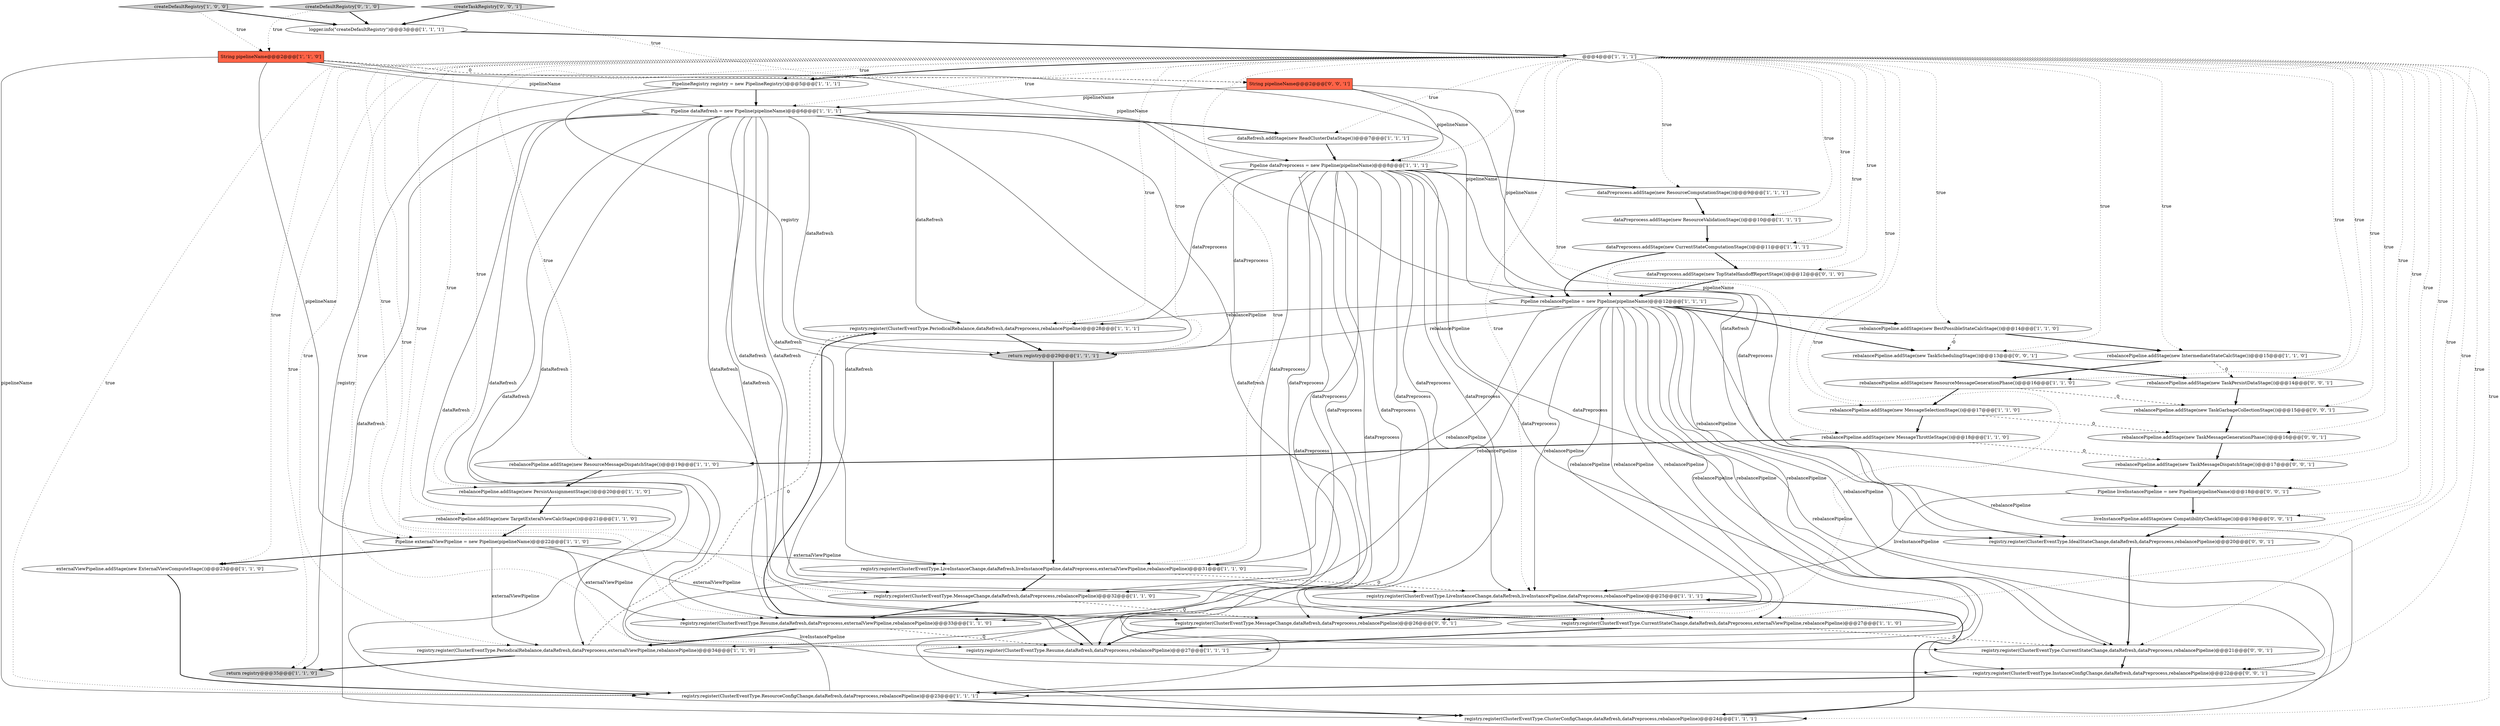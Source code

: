 digraph {
16 [style = filled, label = "dataRefresh.addStage(new ReadClusterDataStage())@@@7@@@['1', '1', '1']", fillcolor = white, shape = ellipse image = "AAA0AAABBB1BBB"];
0 [style = filled, label = "PipelineRegistry registry = new PipelineRegistry()@@@5@@@['1', '1', '1']", fillcolor = white, shape = ellipse image = "AAA0AAABBB1BBB"];
30 [style = filled, label = "rebalancePipeline.addStage(new ResourceMessageGenerationPhase())@@@16@@@['1', '1', '0']", fillcolor = white, shape = ellipse image = "AAA0AAABBB1BBB"];
14 [style = filled, label = "@@@4@@@['1', '1', '1']", fillcolor = white, shape = diamond image = "AAA0AAABBB1BBB"];
35 [style = filled, label = "dataPreprocess.addStage(new TopStateHandoffReportStage())@@@12@@@['0', '1', '0']", fillcolor = white, shape = ellipse image = "AAA1AAABBB2BBB"];
9 [style = filled, label = "logger.info(\"createDefaultRegistry\")@@@3@@@['1', '1', '1']", fillcolor = white, shape = ellipse image = "AAA0AAABBB1BBB"];
38 [style = filled, label = "liveInstancePipeline.addStage(new CompatibilityCheckStage())@@@19@@@['0', '0', '1']", fillcolor = white, shape = ellipse image = "AAA0AAABBB3BBB"];
12 [style = filled, label = "Pipeline rebalancePipeline = new Pipeline(pipelineName)@@@12@@@['1', '1', '1']", fillcolor = white, shape = ellipse image = "AAA0AAABBB1BBB"];
46 [style = filled, label = "Pipeline liveInstancePipeline = new Pipeline(pipelineName)@@@18@@@['0', '0', '1']", fillcolor = white, shape = ellipse image = "AAA0AAABBB3BBB"];
6 [style = filled, label = "registry.register(ClusterEventType.PeriodicalRebalance,dataRefresh,dataPreprocess,rebalancePipeline)@@@28@@@['1', '1', '1']", fillcolor = white, shape = ellipse image = "AAA0AAABBB1BBB"];
43 [style = filled, label = "rebalancePipeline.addStage(new TaskMessageGenerationPhase())@@@16@@@['0', '0', '1']", fillcolor = white, shape = ellipse image = "AAA0AAABBB3BBB"];
32 [style = filled, label = "registry.register(ClusterEventType.ResourceConfigChange,dataRefresh,dataPreprocess,rebalancePipeline)@@@23@@@['1', '1', '1']", fillcolor = white, shape = ellipse image = "AAA0AAABBB1BBB"];
40 [style = filled, label = "registry.register(ClusterEventType.InstanceConfigChange,dataRefresh,dataPreprocess,rebalancePipeline)@@@22@@@['0', '0', '1']", fillcolor = white, shape = ellipse image = "AAA0AAABBB3BBB"];
20 [style = filled, label = "registry.register(ClusterEventType.CurrentStateChange,dataRefresh,dataPreprocess,externalViewPipeline,rebalancePipeline)@@@27@@@['1', '1', '0']", fillcolor = white, shape = ellipse image = "AAA0AAABBB1BBB"];
33 [style = filled, label = "rebalancePipeline.addStage(new TargetExteralViewCalcStage())@@@21@@@['1', '1', '0']", fillcolor = white, shape = ellipse image = "AAA0AAABBB1BBB"];
22 [style = filled, label = "Pipeline externalViewPipeline = new Pipeline(pipelineName)@@@22@@@['1', '1', '0']", fillcolor = white, shape = ellipse image = "AAA0AAABBB1BBB"];
29 [style = filled, label = "dataPreprocess.addStage(new CurrentStateComputationStage())@@@11@@@['1', '1', '1']", fillcolor = white, shape = ellipse image = "AAA0AAABBB1BBB"];
25 [style = filled, label = "rebalancePipeline.addStage(new IntermediateStateCalcStage())@@@15@@@['1', '1', '0']", fillcolor = white, shape = ellipse image = "AAA0AAABBB1BBB"];
8 [style = filled, label = "Pipeline dataPreprocess = new Pipeline(pipelineName)@@@8@@@['1', '1', '1']", fillcolor = white, shape = ellipse image = "AAA0AAABBB1BBB"];
13 [style = filled, label = "rebalancePipeline.addStage(new ResourceMessageDispatchStage())@@@19@@@['1', '1', '0']", fillcolor = white, shape = ellipse image = "AAA0AAABBB1BBB"];
15 [style = filled, label = "registry.register(ClusterEventType.Resume,dataRefresh,dataPreprocess,externalViewPipeline,rebalancePipeline)@@@33@@@['1', '1', '0']", fillcolor = white, shape = ellipse image = "AAA0AAABBB1BBB"];
27 [style = filled, label = "registry.register(ClusterEventType.PeriodicalRebalance,dataRefresh,dataPreprocess,externalViewPipeline,rebalancePipeline)@@@34@@@['1', '1', '0']", fillcolor = white, shape = ellipse image = "AAA0AAABBB1BBB"];
24 [style = filled, label = "externalViewPipeline.addStage(new ExternalViewComputeStage())@@@23@@@['1', '1', '0']", fillcolor = white, shape = ellipse image = "AAA0AAABBB1BBB"];
37 [style = filled, label = "registry.register(ClusterEventType.MessageChange,dataRefresh,dataPreprocess,rebalancePipeline)@@@26@@@['0', '0', '1']", fillcolor = white, shape = ellipse image = "AAA0AAABBB3BBB"];
34 [style = filled, label = "createDefaultRegistry['0', '1', '0']", fillcolor = lightgray, shape = diamond image = "AAA0AAABBB2BBB"];
19 [style = filled, label = "rebalancePipeline.addStage(new MessageSelectionStage())@@@17@@@['1', '1', '0']", fillcolor = white, shape = ellipse image = "AAA0AAABBB1BBB"];
5 [style = filled, label = "return registry@@@29@@@['1', '1', '1']", fillcolor = lightgray, shape = ellipse image = "AAA0AAABBB1BBB"];
4 [style = filled, label = "String pipelineName@@@2@@@['1', '1', '0']", fillcolor = tomato, shape = box image = "AAA0AAABBB1BBB"];
11 [style = filled, label = "rebalancePipeline.addStage(new BestPossibleStateCalcStage())@@@14@@@['1', '1', '0']", fillcolor = white, shape = ellipse image = "AAA0AAABBB1BBB"];
41 [style = filled, label = "rebalancePipeline.addStage(new TaskSchedulingStage())@@@13@@@['0', '0', '1']", fillcolor = white, shape = ellipse image = "AAA0AAABBB3BBB"];
42 [style = filled, label = "rebalancePipeline.addStage(new TaskGarbageCollectionStage())@@@15@@@['0', '0', '1']", fillcolor = white, shape = ellipse image = "AAA0AAABBB3BBB"];
2 [style = filled, label = "registry.register(ClusterEventType.ClusterConfigChange,dataRefresh,dataPreprocess,rebalancePipeline)@@@24@@@['1', '1', '1']", fillcolor = white, shape = ellipse image = "AAA0AAABBB1BBB"];
17 [style = filled, label = "registry.register(ClusterEventType.Resume,dataRefresh,dataPreprocess,rebalancePipeline)@@@27@@@['1', '1', '1']", fillcolor = white, shape = ellipse image = "AAA0AAABBB1BBB"];
28 [style = filled, label = "Pipeline dataRefresh = new Pipeline(pipelineName)@@@6@@@['1', '1', '1']", fillcolor = white, shape = ellipse image = "AAA0AAABBB1BBB"];
31 [style = filled, label = "rebalancePipeline.addStage(new PersistAssignmentStage())@@@20@@@['1', '1', '0']", fillcolor = white, shape = ellipse image = "AAA0AAABBB1BBB"];
47 [style = filled, label = "rebalancePipeline.addStage(new TaskPersistDataStage())@@@14@@@['0', '0', '1']", fillcolor = white, shape = ellipse image = "AAA0AAABBB3BBB"];
23 [style = filled, label = "dataPreprocess.addStage(new ResourceComputationStage())@@@9@@@['1', '1', '1']", fillcolor = white, shape = ellipse image = "AAA0AAABBB1BBB"];
3 [style = filled, label = "createDefaultRegistry['1', '0', '0']", fillcolor = lightgray, shape = diamond image = "AAA0AAABBB1BBB"];
21 [style = filled, label = "registry.register(ClusterEventType.LiveInstanceChange,dataRefresh,liveInstancePipeline,dataPreprocess,rebalancePipeline)@@@25@@@['1', '1', '1']", fillcolor = white, shape = ellipse image = "AAA0AAABBB1BBB"];
1 [style = filled, label = "rebalancePipeline.addStage(new MessageThrottleStage())@@@18@@@['1', '1', '0']", fillcolor = white, shape = ellipse image = "AAA0AAABBB1BBB"];
36 [style = filled, label = "createTaskRegistry['0', '0', '1']", fillcolor = lightgray, shape = diamond image = "AAA0AAABBB3BBB"];
7 [style = filled, label = "registry.register(ClusterEventType.LiveInstanceChange,dataRefresh,liveInstancePipeline,dataPreprocess,externalViewPipeline,rebalancePipeline)@@@31@@@['1', '1', '0']", fillcolor = white, shape = ellipse image = "AAA0AAABBB1BBB"];
26 [style = filled, label = "registry.register(ClusterEventType.MessageChange,dataRefresh,dataPreprocess,rebalancePipeline)@@@32@@@['1', '1', '0']", fillcolor = white, shape = ellipse image = "AAA0AAABBB1BBB"];
18 [style = filled, label = "return registry@@@35@@@['1', '1', '0']", fillcolor = lightgray, shape = ellipse image = "AAA0AAABBB1BBB"];
10 [style = filled, label = "dataPreprocess.addStage(new ResourceValidationStage())@@@10@@@['1', '1', '1']", fillcolor = white, shape = ellipse image = "AAA0AAABBB1BBB"];
48 [style = filled, label = "registry.register(ClusterEventType.CurrentStateChange,dataRefresh,dataPreprocess,rebalancePipeline)@@@21@@@['0', '0', '1']", fillcolor = white, shape = ellipse image = "AAA0AAABBB3BBB"];
39 [style = filled, label = "registry.register(ClusterEventType.IdealStateChange,dataRefresh,dataPreprocess,rebalancePipeline)@@@20@@@['0', '0', '1']", fillcolor = white, shape = ellipse image = "AAA0AAABBB3BBB"];
45 [style = filled, label = "String pipelineName@@@2@@@['0', '0', '1']", fillcolor = tomato, shape = box image = "AAA0AAABBB3BBB"];
44 [style = filled, label = "rebalancePipeline.addStage(new TaskMessageDispatchStage())@@@17@@@['0', '0', '1']", fillcolor = white, shape = ellipse image = "AAA0AAABBB3BBB"];
14->43 [style = dotted, label="true"];
15->17 [style = dashed, label="0"];
8->2 [style = solid, label="dataPreprocess"];
24->32 [style = bold, label=""];
14->0 [style = dotted, label="true"];
28->16 [style = bold, label=""];
22->15 [style = solid, label="externalViewPipeline"];
14->5 [style = dotted, label="true"];
14->18 [style = dotted, label="true"];
8->26 [style = solid, label="dataPreprocess"];
23->10 [style = bold, label=""];
22->24 [style = bold, label=""];
41->47 [style = bold, label=""];
14->26 [style = dotted, label="true"];
8->37 [style = solid, label="dataPreprocess"];
0->5 [style = solid, label="registry"];
14->0 [style = bold, label=""];
19->43 [style = dashed, label="0"];
14->7 [style = dotted, label="true"];
28->37 [style = solid, label="dataRefresh"];
12->37 [style = solid, label="rebalancePipeline"];
12->2 [style = solid, label="rebalancePipeline"];
12->6 [style = solid, label="rebalancePipeline"];
14->40 [style = dotted, label="true"];
7->21 [style = dashed, label="0"];
37->17 [style = bold, label=""];
46->38 [style = bold, label=""];
14->28 [style = dotted, label="true"];
3->9 [style = bold, label=""];
45->8 [style = solid, label="pipelineName"];
27->6 [style = dashed, label="0"];
6->5 [style = bold, label=""];
9->14 [style = bold, label=""];
20->17 [style = bold, label=""];
29->12 [style = bold, label=""];
14->23 [style = dotted, label="true"];
31->33 [style = bold, label=""];
8->21 [style = solid, label="dataPreprocess"];
43->44 [style = bold, label=""];
21->37 [style = bold, label=""];
22->27 [style = solid, label="externalViewPipeline"];
38->39 [style = bold, label=""];
14->48 [style = dotted, label="true"];
40->32 [style = bold, label=""];
8->20 [style = solid, label="dataPreprocess"];
12->21 [style = solid, label="rebalancePipeline"];
8->5 [style = solid, label="dataPreprocess"];
12->20 [style = solid, label="rebalancePipeline"];
44->46 [style = bold, label=""];
14->39 [style = dotted, label="true"];
28->40 [style = solid, label="dataRefresh"];
8->27 [style = solid, label="dataPreprocess"];
14->35 [style = dotted, label="true"];
8->23 [style = bold, label=""];
16->8 [style = bold, label=""];
8->17 [style = solid, label="dataPreprocess"];
28->7 [style = solid, label="dataRefresh"];
13->31 [style = bold, label=""];
4->32 [style = solid, label="pipelineName"];
4->8 [style = solid, label="pipelineName"];
34->9 [style = bold, label=""];
48->40 [style = bold, label=""];
14->31 [style = dotted, label="true"];
14->32 [style = dotted, label="true"];
21->20 [style = bold, label=""];
32->2 [style = bold, label=""];
17->6 [style = bold, label=""];
8->40 [style = solid, label="dataPreprocess"];
12->39 [style = solid, label="rebalancePipeline"];
12->32 [style = solid, label="rebalancePipeline"];
14->2 [style = dotted, label="true"];
14->20 [style = dotted, label="true"];
14->22 [style = dotted, label="true"];
28->27 [style = solid, label="dataRefresh"];
14->37 [style = dotted, label="true"];
12->41 [style = bold, label=""];
8->6 [style = solid, label="dataPreprocess"];
14->44 [style = dotted, label="true"];
32->7 [style = solid, label="liveInstancePipeline"];
2->21 [style = bold, label=""];
5->7 [style = bold, label=""];
14->30 [style = dotted, label="true"];
1->13 [style = bold, label=""];
14->17 [style = dotted, label="true"];
11->25 [style = bold, label=""];
12->26 [style = solid, label="rebalancePipeline"];
28->5 [style = solid, label="dataRefresh"];
4->28 [style = solid, label="pipelineName"];
8->32 [style = solid, label="dataPreprocess"];
14->33 [style = dotted, label="true"];
12->5 [style = solid, label="rebalancePipeline"];
14->1 [style = dotted, label="true"];
29->35 [style = bold, label=""];
1->44 [style = dashed, label="0"];
12->7 [style = solid, label="rebalancePipeline"];
39->48 [style = bold, label=""];
14->46 [style = dotted, label="true"];
4->45 [style = dashed, label="0"];
45->46 [style = solid, label="pipelineName"];
28->26 [style = solid, label="dataRefresh"];
46->21 [style = solid, label="liveInstancePipeline"];
14->38 [style = dotted, label="true"];
20->48 [style = dashed, label="0"];
45->28 [style = solid, label="pipelineName"];
14->6 [style = dotted, label="true"];
8->15 [style = solid, label="dataPreprocess"];
12->48 [style = solid, label="rebalancePipeline"];
26->15 [style = bold, label=""];
14->13 [style = dotted, label="true"];
12->15 [style = solid, label="rebalancePipeline"];
14->25 [style = dotted, label="true"];
28->39 [style = solid, label="dataRefresh"];
3->4 [style = dotted, label="true"];
12->40 [style = solid, label="rebalancePipeline"];
8->39 [style = solid, label="dataPreprocess"];
14->24 [style = dotted, label="true"];
28->48 [style = solid, label="dataRefresh"];
30->42 [style = dashed, label="0"];
36->45 [style = dotted, label="true"];
28->17 [style = solid, label="dataRefresh"];
28->20 [style = solid, label="dataRefresh"];
14->42 [style = dotted, label="true"];
47->42 [style = bold, label=""];
34->4 [style = dotted, label="true"];
45->12 [style = solid, label="pipelineName"];
12->27 [style = solid, label="rebalancePipeline"];
19->1 [style = bold, label=""];
14->47 [style = dotted, label="true"];
12->17 [style = solid, label="rebalancePipeline"];
22->7 [style = solid, label="externalViewPipeline"];
14->27 [style = dotted, label="true"];
14->16 [style = dotted, label="true"];
42->43 [style = bold, label=""];
14->8 [style = dotted, label="true"];
7->26 [style = bold, label=""];
28->21 [style = solid, label="dataRefresh"];
10->29 [style = bold, label=""];
28->2 [style = solid, label="dataRefresh"];
14->12 [style = dotted, label="true"];
22->20 [style = solid, label="externalViewPipeline"];
28->6 [style = solid, label="dataRefresh"];
15->27 [style = bold, label=""];
36->9 [style = bold, label=""];
4->12 [style = solid, label="pipelineName"];
33->22 [style = bold, label=""];
14->21 [style = dotted, label="true"];
14->41 [style = dotted, label="true"];
25->47 [style = dashed, label="0"];
8->48 [style = solid, label="dataPreprocess"];
14->15 [style = dotted, label="true"];
26->37 [style = dashed, label="0"];
14->29 [style = dotted, label="true"];
4->22 [style = solid, label="pipelineName"];
14->10 [style = dotted, label="true"];
27->18 [style = bold, label=""];
14->19 [style = dotted, label="true"];
11->41 [style = dashed, label="0"];
12->11 [style = bold, label=""];
0->28 [style = bold, label=""];
35->12 [style = bold, label=""];
14->11 [style = dotted, label="true"];
8->7 [style = solid, label="dataPreprocess"];
25->30 [style = bold, label=""];
0->18 [style = solid, label="registry"];
30->19 [style = bold, label=""];
28->32 [style = solid, label="dataRefresh"];
28->15 [style = solid, label="dataRefresh"];
}
